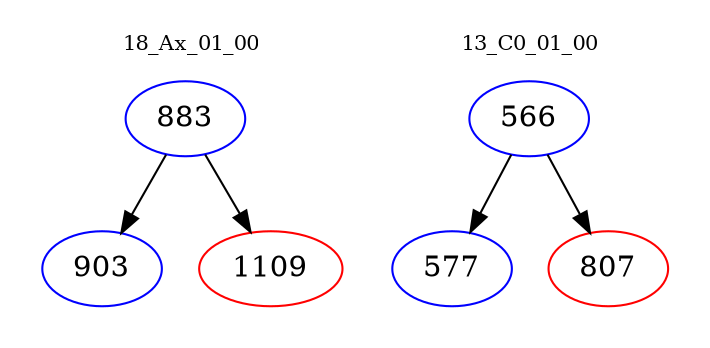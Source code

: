 digraph{
subgraph cluster_0 {
color = white
label = "18_Ax_01_00";
fontsize=10;
T0_883 [label="883", color="blue"]
T0_883 -> T0_903 [color="black"]
T0_903 [label="903", color="blue"]
T0_883 -> T0_1109 [color="black"]
T0_1109 [label="1109", color="red"]
}
subgraph cluster_1 {
color = white
label = "13_C0_01_00";
fontsize=10;
T1_566 [label="566", color="blue"]
T1_566 -> T1_577 [color="black"]
T1_577 [label="577", color="blue"]
T1_566 -> T1_807 [color="black"]
T1_807 [label="807", color="red"]
}
}
